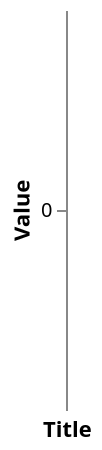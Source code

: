 {
  "mark": {
    "type": "bar"
  },
  "encoding": {
    "x": {
      "field": "_id",
      "type": "nominal",
      "axis": {
        "labelAngle": 0
      },
      "title": "Title"
    },
    "y": {
      "field": "value",
      "type": "quantitative",
      "axis": {
        "labelAngle": 0
      },
      "scale": {
        "type": "linear"
      },
      "title": "Value"
    },
    "color": {
      "field": "_id",
      "scale": {
        "range": [
          "#1071AE"
        ]
      },
      "type": "nominal",
      "legend": null
    }
  }
}
